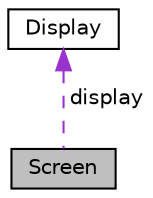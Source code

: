digraph "Screen"
{
  edge [fontname="Helvetica",fontsize="10",labelfontname="Helvetica",labelfontsize="10"];
  node [fontname="Helvetica",fontsize="10",shape=record];
  Node4 [label="Screen",height=0.2,width=0.4,color="black", fillcolor="grey75", style="filled", fontcolor="black"];
  Node5 -> Node4 [dir="back",color="darkorchid3",fontsize="10",style="dashed",label=" display" ,fontname="Helvetica"];
  Node5 [label="Display",height=0.2,width=0.4,color="black", fillcolor="white", style="filled",URL="$classDisplay.html"];
}
